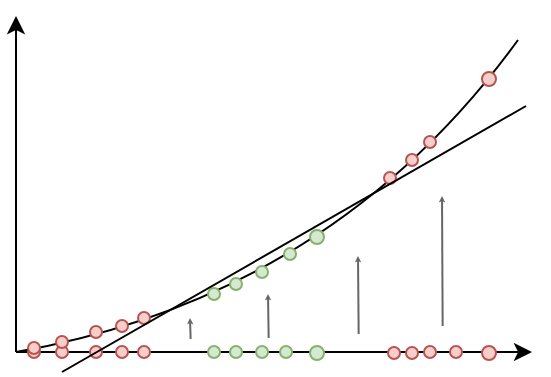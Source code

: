 <mxfile version="14.5.1" type="device"><diagram id="bYn7-CXoJWqsYtFFfwzU" name="Page-1"><mxGraphModel dx="358" dy="289" grid="0" gridSize="10" guides="1" tooltips="1" connect="1" arrows="1" fold="1" page="0" pageScale="1" pageWidth="827" pageHeight="1169" math="0" shadow="0"><root><mxCell id="0"/><mxCell id="1" parent="0"/><mxCell id="IRlgeml6CPla6FrAsJ64-1" value="" style="endArrow=classic;html=1;" edge="1" parent="1"><mxGeometry width="50" height="50" relative="1" as="geometry"><mxPoint x="400" y="476" as="sourcePoint"/><mxPoint x="400" y="308" as="targetPoint"/></mxGeometry></mxCell><mxCell id="IRlgeml6CPla6FrAsJ64-2" value="" style="endArrow=classic;html=1;" edge="1" parent="1"><mxGeometry width="50" height="50" relative="1" as="geometry"><mxPoint x="400" y="476" as="sourcePoint"/><mxPoint x="658" y="476" as="targetPoint"/></mxGeometry></mxCell><mxCell id="IRlgeml6CPla6FrAsJ64-3" value="" style="ellipse;whiteSpace=wrap;html=1;fillColor=#f8cecc;strokeColor=#b85450;strokeWidth=1;" vertex="1" parent="1"><mxGeometry x="406" y="473" width="6" height="6" as="geometry"/></mxCell><mxCell id="IRlgeml6CPla6FrAsJ64-5" value="" style="ellipse;whiteSpace=wrap;html=1;fillColor=#f8cecc;strokeColor=#b85450;strokeWidth=1;" vertex="1" parent="1"><mxGeometry x="420" y="473" width="6" height="6" as="geometry"/></mxCell><mxCell id="IRlgeml6CPla6FrAsJ64-7" value="" style="ellipse;whiteSpace=wrap;html=1;fillColor=#f8cecc;strokeColor=#b85450;strokeWidth=1;" vertex="1" parent="1"><mxGeometry x="437" y="473" width="6" height="6" as="geometry"/></mxCell><mxCell id="IRlgeml6CPla6FrAsJ64-8" value="" style="ellipse;whiteSpace=wrap;html=1;fillColor=#f8cecc;strokeColor=#b85450;strokeWidth=1;" vertex="1" parent="1"><mxGeometry x="450" y="473" width="6" height="6" as="geometry"/></mxCell><mxCell id="IRlgeml6CPla6FrAsJ64-9" value="" style="ellipse;whiteSpace=wrap;html=1;fillColor=#f8cecc;strokeColor=#b85450;strokeWidth=1;" vertex="1" parent="1"><mxGeometry x="461" y="473" width="6" height="6" as="geometry"/></mxCell><mxCell id="IRlgeml6CPla6FrAsJ64-10" value="" style="ellipse;whiteSpace=wrap;html=1;fillColor=#d5e8d4;strokeColor=#82b366;strokeWidth=1;" vertex="1" parent="1"><mxGeometry x="496" y="473" width="6" height="6" as="geometry"/></mxCell><mxCell id="IRlgeml6CPla6FrAsJ64-11" value="" style="ellipse;whiteSpace=wrap;html=1;fillColor=#d5e8d4;strokeColor=#82b366;strokeWidth=1;" vertex="1" parent="1"><mxGeometry x="507" y="473" width="6" height="6" as="geometry"/></mxCell><mxCell id="IRlgeml6CPla6FrAsJ64-12" value="" style="ellipse;whiteSpace=wrap;html=1;fillColor=#d5e8d4;strokeColor=#82b366;strokeWidth=1;" vertex="1" parent="1"><mxGeometry x="520" y="473" width="6" height="6" as="geometry"/></mxCell><mxCell id="IRlgeml6CPla6FrAsJ64-13" value="" style="ellipse;whiteSpace=wrap;html=1;fillColor=#d5e8d4;strokeColor=#82b366;strokeWidth=1;" vertex="1" parent="1"><mxGeometry x="532" y="473" width="6" height="6" as="geometry"/></mxCell><mxCell id="IRlgeml6CPla6FrAsJ64-14" value="" style="ellipse;whiteSpace=wrap;html=1;fillColor=#d5e8d4;strokeColor=#82b366;strokeWidth=1;" vertex="1" parent="1"><mxGeometry x="547" y="473" width="7" height="7" as="geometry"/></mxCell><mxCell id="IRlgeml6CPla6FrAsJ64-17" value="" style="ellipse;whiteSpace=wrap;html=1;fillColor=#f8cecc;strokeColor=#b85450;strokeWidth=1;" vertex="1" parent="1"><mxGeometry x="586" y="473.5" width="6" height="6" as="geometry"/></mxCell><mxCell id="IRlgeml6CPla6FrAsJ64-18" value="" style="ellipse;whiteSpace=wrap;html=1;fillColor=#f8cecc;strokeColor=#b85450;strokeWidth=1;" vertex="1" parent="1"><mxGeometry x="595" y="473.5" width="6" height="6" as="geometry"/></mxCell><mxCell id="IRlgeml6CPla6FrAsJ64-19" value="" style="ellipse;whiteSpace=wrap;html=1;fillColor=#f8cecc;strokeColor=#b85450;strokeWidth=1;" vertex="1" parent="1"><mxGeometry x="604" y="473" width="6" height="6" as="geometry"/></mxCell><mxCell id="IRlgeml6CPla6FrAsJ64-20" value="" style="ellipse;whiteSpace=wrap;html=1;fillColor=#f8cecc;strokeColor=#b85450;strokeWidth=1;" vertex="1" parent="1"><mxGeometry x="617" y="473" width="6" height="6" as="geometry"/></mxCell><mxCell id="IRlgeml6CPla6FrAsJ64-21" value="" style="ellipse;whiteSpace=wrap;html=1;fillColor=#f8cecc;strokeColor=#b85450;strokeWidth=1;" vertex="1" parent="1"><mxGeometry x="633" y="473" width="7" height="7" as="geometry"/></mxCell><mxCell id="IRlgeml6CPla6FrAsJ64-22" value="" style="curved=1;endArrow=none;html=1;endFill=0;" edge="1" parent="1"><mxGeometry width="50" height="50" relative="1" as="geometry"><mxPoint x="400" y="476" as="sourcePoint"/><mxPoint x="651" y="320" as="targetPoint"/><Array as="points"><mxPoint x="558" y="448"/></Array></mxGeometry></mxCell><mxCell id="IRlgeml6CPla6FrAsJ64-48" value="" style="ellipse;whiteSpace=wrap;html=1;fillColor=#f8cecc;strokeColor=#b85450;strokeWidth=1;" vertex="1" parent="1"><mxGeometry x="437" y="463" width="6" height="6" as="geometry"/></mxCell><mxCell id="IRlgeml6CPla6FrAsJ64-49" value="" style="ellipse;whiteSpace=wrap;html=1;fillColor=#f8cecc;strokeColor=#b85450;strokeWidth=1;" vertex="1" parent="1"><mxGeometry x="420" y="468" width="6" height="6" as="geometry"/></mxCell><mxCell id="IRlgeml6CPla6FrAsJ64-50" value="" style="ellipse;whiteSpace=wrap;html=1;fillColor=#f8cecc;strokeColor=#b85450;strokeWidth=1;" vertex="1" parent="1"><mxGeometry x="450" y="460" width="6" height="6" as="geometry"/></mxCell><mxCell id="IRlgeml6CPla6FrAsJ64-52" value="" style="ellipse;whiteSpace=wrap;html=1;fillColor=#f8cecc;strokeColor=#b85450;strokeWidth=1;" vertex="1" parent="1"><mxGeometry x="461" y="456" width="6" height="6" as="geometry"/></mxCell><mxCell id="IRlgeml6CPla6FrAsJ64-53" value="" style="ellipse;whiteSpace=wrap;html=1;fillColor=#d5e8d4;strokeColor=#82b366;strokeWidth=1;" vertex="1" parent="1"><mxGeometry x="496" y="444" width="6" height="6" as="geometry"/></mxCell><mxCell id="IRlgeml6CPla6FrAsJ64-54" value="" style="ellipse;whiteSpace=wrap;html=1;fillColor=#d5e8d4;strokeColor=#82b366;strokeWidth=1;" vertex="1" parent="1"><mxGeometry x="507" y="439" width="6" height="6" as="geometry"/></mxCell><mxCell id="IRlgeml6CPla6FrAsJ64-55" value="" style="ellipse;whiteSpace=wrap;html=1;fillColor=#d5e8d4;strokeColor=#82b366;strokeWidth=1;" vertex="1" parent="1"><mxGeometry x="520" y="433" width="6" height="6" as="geometry"/></mxCell><mxCell id="IRlgeml6CPla6FrAsJ64-56" value="" style="ellipse;whiteSpace=wrap;html=1;fillColor=#d5e8d4;strokeColor=#82b366;strokeWidth=1;" vertex="1" parent="1"><mxGeometry x="534" y="424" width="6" height="6" as="geometry"/></mxCell><mxCell id="IRlgeml6CPla6FrAsJ64-57" value="" style="ellipse;whiteSpace=wrap;html=1;fillColor=#d5e8d4;strokeColor=#82b366;strokeWidth=1;" vertex="1" parent="1"><mxGeometry x="547" y="415" width="7" height="7" as="geometry"/></mxCell><mxCell id="IRlgeml6CPla6FrAsJ64-59" value="" style="ellipse;whiteSpace=wrap;html=1;fillColor=#f8cecc;strokeColor=#b85450;strokeWidth=1;" vertex="1" parent="1"><mxGeometry x="584" y="386" width="6" height="6" as="geometry"/></mxCell><mxCell id="IRlgeml6CPla6FrAsJ64-60" value="" style="ellipse;whiteSpace=wrap;html=1;fillColor=#f8cecc;strokeColor=#b85450;strokeWidth=1;" vertex="1" parent="1"><mxGeometry x="595" y="377" width="6" height="6" as="geometry"/></mxCell><mxCell id="IRlgeml6CPla6FrAsJ64-61" value="" style="ellipse;whiteSpace=wrap;html=1;fillColor=#f8cecc;strokeColor=#b85450;strokeWidth=1;" vertex="1" parent="1"><mxGeometry x="604" y="368" width="6" height="6" as="geometry"/></mxCell><mxCell id="IRlgeml6CPla6FrAsJ64-62" value="" style="ellipse;whiteSpace=wrap;html=1;fillColor=#f8cecc;strokeColor=#b85450;strokeWidth=1;" vertex="1" parent="1"><mxGeometry x="633" y="336" width="7" height="7" as="geometry"/></mxCell><mxCell id="IRlgeml6CPla6FrAsJ64-63" value="" style="ellipse;whiteSpace=wrap;html=1;fillColor=#f8cecc;strokeColor=#b85450;strokeWidth=1;" vertex="1" parent="1"><mxGeometry x="406" y="471" width="6" height="6" as="geometry"/></mxCell><mxCell id="IRlgeml6CPla6FrAsJ64-66" value="" style="endArrow=none;html=1;" edge="1" parent="1"><mxGeometry width="50" height="50" relative="1" as="geometry"><mxPoint x="423" y="486" as="sourcePoint"/><mxPoint x="655" y="353" as="targetPoint"/></mxGeometry></mxCell><mxCell id="IRlgeml6CPla6FrAsJ64-71" value="" style="endArrow=classic;html=1;fillColor=#f5f5f5;strokeColor=#666666;endSize=0;" edge="1" parent="1"><mxGeometry width="50" height="50" relative="1" as="geometry"><mxPoint x="613.33" y="463" as="sourcePoint"/><mxPoint x="613" y="398" as="targetPoint"/></mxGeometry></mxCell><mxCell id="IRlgeml6CPla6FrAsJ64-72" value="" style="endArrow=classic;html=1;fillColor=#f5f5f5;strokeColor=#666666;endSize=0;" edge="1" parent="1"><mxGeometry width="50" height="50" relative="1" as="geometry"><mxPoint x="526.33" y="469" as="sourcePoint"/><mxPoint x="526" y="447" as="targetPoint"/></mxGeometry></mxCell><mxCell id="IRlgeml6CPla6FrAsJ64-74" value="" style="endArrow=classic;html=1;fillColor=#f5f5f5;strokeColor=#666666;endSize=0;" edge="1" parent="1"><mxGeometry width="50" height="50" relative="1" as="geometry"><mxPoint x="571.33" y="467" as="sourcePoint"/><mxPoint x="571" y="428" as="targetPoint"/></mxGeometry></mxCell><mxCell id="IRlgeml6CPla6FrAsJ64-76" value="" style="endArrow=classic;html=1;fillColor=#f5f5f5;strokeColor=#666666;endSize=0;" edge="1" parent="1"><mxGeometry width="50" height="50" relative="1" as="geometry"><mxPoint x="487.33" y="469.5" as="sourcePoint"/><mxPoint x="487" y="459" as="targetPoint"/></mxGeometry></mxCell></root></mxGraphModel></diagram></mxfile>